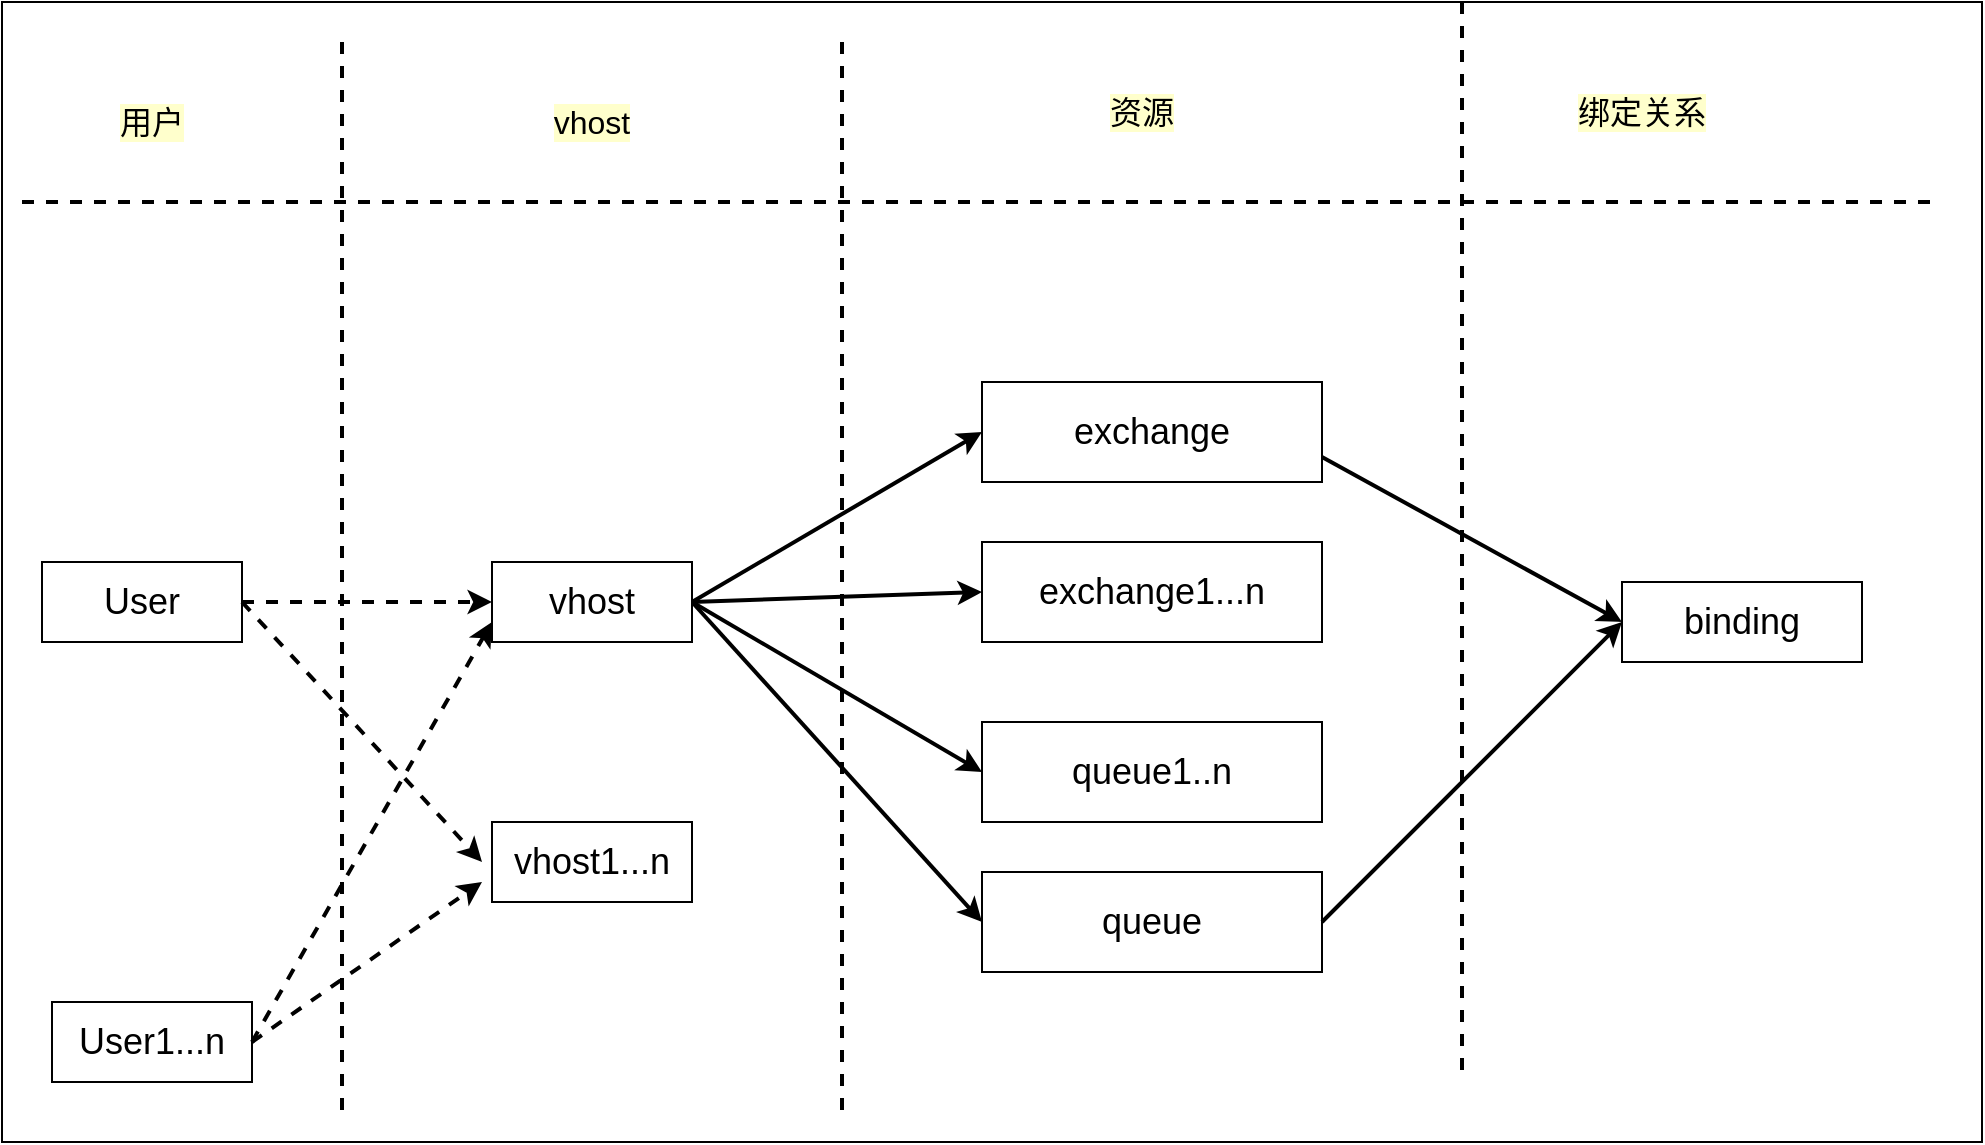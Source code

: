 <mxfile version="26.0.9">
  <diagram name="第 1 页" id="Rp6RsX_k80zBzUGPA9jf">
    <mxGraphModel dx="1242" dy="770" grid="1" gridSize="10" guides="1" tooltips="1" connect="1" arrows="1" fold="1" page="1" pageScale="1" pageWidth="827" pageHeight="1169" background="#ffffff" math="0" shadow="0">
      <root>
        <mxCell id="0" />
        <mxCell id="1" parent="0" />
        <mxCell id="lyd2s_9okQ7E43MFHWTp-28" value="" style="rounded=0;whiteSpace=wrap;html=1;" parent="1" vertex="1">
          <mxGeometry x="20" y="100" width="990" height="570" as="geometry" />
        </mxCell>
        <mxCell id="lyd2s_9okQ7E43MFHWTp-1" value="&lt;font style=&quot;font-size: 18px;&quot;&gt;User&lt;/font&gt;" style="rounded=0;whiteSpace=wrap;html=1;" parent="1" vertex="1">
          <mxGeometry x="40" y="380" width="100" height="40" as="geometry" />
        </mxCell>
        <mxCell id="lyd2s_9okQ7E43MFHWTp-3" value="" style="endArrow=none;dashed=1;html=1;rounded=0;endSize=6;strokeWidth=2;" parent="1" edge="1">
          <mxGeometry width="50" height="50" relative="1" as="geometry">
            <mxPoint x="30" y="200" as="sourcePoint" />
            <mxPoint x="990" y="200" as="targetPoint" />
          </mxGeometry>
        </mxCell>
        <mxCell id="lyd2s_9okQ7E43MFHWTp-5" value="" style="endArrow=none;dashed=1;html=1;rounded=0;strokeWidth=2;" parent="1" edge="1">
          <mxGeometry width="50" height="50" relative="1" as="geometry">
            <mxPoint x="440" y="120" as="sourcePoint" />
            <mxPoint x="440" y="660" as="targetPoint" />
          </mxGeometry>
        </mxCell>
        <mxCell id="lyd2s_9okQ7E43MFHWTp-6" value="用户" style="text;html=1;align=center;verticalAlign=middle;whiteSpace=wrap;rounded=0;fontSize=16;labelBackgroundColor=#FFFFCC;" parent="1" vertex="1">
          <mxGeometry x="40" y="150" width="110" height="20" as="geometry" />
        </mxCell>
        <mxCell id="lyd2s_9okQ7E43MFHWTp-7" value="&lt;font style=&quot;font-size: 18px;&quot;&gt;exchange&lt;/font&gt;" style="rounded=0;whiteSpace=wrap;html=1;fontSize=14;" parent="1" vertex="1">
          <mxGeometry x="510" y="290" width="170" height="50" as="geometry" />
        </mxCell>
        <mxCell id="lyd2s_9okQ7E43MFHWTp-8" value="queue" style="rounded=0;whiteSpace=wrap;html=1;fontSize=18;" parent="1" vertex="1">
          <mxGeometry x="510" y="535" width="170" height="50" as="geometry" />
        </mxCell>
        <mxCell id="lyd2s_9okQ7E43MFHWTp-9" value="vhost" style="text;html=1;align=center;verticalAlign=middle;whiteSpace=wrap;rounded=0;fontSize=16;labelBackgroundColor=#FFFFCC;" parent="1" vertex="1">
          <mxGeometry x="235" y="142.5" width="160" height="35" as="geometry" />
        </mxCell>
        <mxCell id="lyd2s_9okQ7E43MFHWTp-10" value="资源" style="text;html=1;align=center;verticalAlign=middle;whiteSpace=wrap;rounded=0;fontSize=16;labelBackgroundColor=#FFFFCC;" parent="1" vertex="1">
          <mxGeometry x="520" y="140" width="140" height="30" as="geometry" />
        </mxCell>
        <mxCell id="lyd2s_9okQ7E43MFHWTp-12" value="binding" style="rounded=0;whiteSpace=wrap;html=1;fontSize=18;" parent="1" vertex="1">
          <mxGeometry x="830" y="390" width="120" height="40" as="geometry" />
        </mxCell>
        <mxCell id="lyd2s_9okQ7E43MFHWTp-16" value="" style="endArrow=classic;html=1;rounded=0;exitX=1;exitY=0.75;exitDx=0;exitDy=0;entryX=0;entryY=0.5;entryDx=0;entryDy=0;strokeWidth=2;" parent="1" source="lyd2s_9okQ7E43MFHWTp-7" target="lyd2s_9okQ7E43MFHWTp-12" edge="1">
          <mxGeometry width="50" height="50" relative="1" as="geometry">
            <mxPoint x="680" y="330" as="sourcePoint" />
            <mxPoint x="770" y="420" as="targetPoint" />
          </mxGeometry>
        </mxCell>
        <mxCell id="lyd2s_9okQ7E43MFHWTp-22" value="" style="endArrow=classic;html=1;rounded=0;entryX=0;entryY=0.5;entryDx=0;entryDy=0;exitX=1;exitY=0.5;exitDx=0;exitDy=0;strokeWidth=2;" parent="1" source="lyd2s_9okQ7E43MFHWTp-8" target="lyd2s_9okQ7E43MFHWTp-12" edge="1">
          <mxGeometry width="50" height="50" relative="1" as="geometry">
            <mxPoint x="680" y="550" as="sourcePoint" />
            <mxPoint x="790" y="570" as="targetPoint" />
          </mxGeometry>
        </mxCell>
        <mxCell id="lyd2s_9okQ7E43MFHWTp-24" value="" style="endArrow=none;dashed=1;html=1;rounded=0;strokeWidth=2;" parent="1" edge="1">
          <mxGeometry width="50" height="50" relative="1" as="geometry">
            <mxPoint x="190" y="120" as="sourcePoint" />
            <mxPoint x="190" y="660" as="targetPoint" />
          </mxGeometry>
        </mxCell>
        <mxCell id="lyd2s_9okQ7E43MFHWTp-25" value="" style="endArrow=classic;html=1;rounded=0;entryX=0;entryY=0.5;entryDx=0;entryDy=0;strokeWidth=2;exitX=1;exitY=0.5;exitDx=0;exitDy=0;" parent="1" source="6GzSAq4PURwXcJo1KvY--2" target="lyd2s_9okQ7E43MFHWTp-7" edge="1">
          <mxGeometry width="50" height="50" relative="1" as="geometry">
            <mxPoint x="370" y="400" as="sourcePoint" />
            <mxPoint x="220" y="310" as="targetPoint" />
          </mxGeometry>
        </mxCell>
        <mxCell id="lyd2s_9okQ7E43MFHWTp-27" value="" style="endArrow=classic;html=1;rounded=0;entryX=0;entryY=0.5;entryDx=0;entryDy=0;strokeWidth=2;" parent="1" target="lyd2s_9okQ7E43MFHWTp-8" edge="1">
          <mxGeometry width="50" height="50" relative="1" as="geometry">
            <mxPoint x="365" y="400" as="sourcePoint" />
            <mxPoint x="270" y="390" as="targetPoint" />
          </mxGeometry>
        </mxCell>
        <mxCell id="6GzSAq4PURwXcJo1KvY--2" value="&lt;font style=&quot;font-size: 18px;&quot;&gt;vhost&lt;/font&gt;" style="rounded=0;whiteSpace=wrap;html=1;" parent="1" vertex="1">
          <mxGeometry x="265" y="380" width="100" height="40" as="geometry" />
        </mxCell>
        <mxCell id="6GzSAq4PURwXcJo1KvY--3" value="" style="endArrow=none;dashed=1;html=1;rounded=0;strokeWidth=2;" parent="1" edge="1">
          <mxGeometry width="50" height="50" relative="1" as="geometry">
            <mxPoint x="750" y="100" as="sourcePoint" />
            <mxPoint x="750" y="640" as="targetPoint" />
          </mxGeometry>
        </mxCell>
        <mxCell id="6GzSAq4PURwXcJo1KvY--4" value="绑定关系" style="text;html=1;align=center;verticalAlign=middle;whiteSpace=wrap;rounded=0;fontSize=16;labelBackgroundColor=#FFFFCC;" parent="1" vertex="1">
          <mxGeometry x="770" y="140" width="140" height="30" as="geometry" />
        </mxCell>
        <mxCell id="6GzSAq4PURwXcJo1KvY--5" value="" style="endArrow=classic;html=1;rounded=0;exitX=1;exitY=0.5;exitDx=0;exitDy=0;entryX=0;entryY=0.5;entryDx=0;entryDy=0;curved=0;strokeWidth=2;dashed=1;" parent="1" source="lyd2s_9okQ7E43MFHWTp-1" target="6GzSAq4PURwXcJo1KvY--2" edge="1">
          <mxGeometry width="50" height="50" relative="1" as="geometry">
            <mxPoint x="230" y="560" as="sourcePoint" />
            <mxPoint x="280" y="510" as="targetPoint" />
          </mxGeometry>
        </mxCell>
        <mxCell id="6GzSAq4PURwXcJo1KvY--6" value="&lt;font style=&quot;font-size: 18px;&quot;&gt;vhost1...n&lt;/font&gt;" style="rounded=0;whiteSpace=wrap;html=1;" parent="1" vertex="1">
          <mxGeometry x="265" y="510" width="100" height="40" as="geometry" />
        </mxCell>
        <mxCell id="6GzSAq4PURwXcJo1KvY--7" value="" style="endArrow=classic;html=1;rounded=0;exitX=1;exitY=0.5;exitDx=0;exitDy=0;dashed=1;strokeWidth=2;" parent="1" source="lyd2s_9okQ7E43MFHWTp-1" edge="1">
          <mxGeometry width="50" height="50" relative="1" as="geometry">
            <mxPoint x="210" y="580" as="sourcePoint" />
            <mxPoint x="260" y="530" as="targetPoint" />
          </mxGeometry>
        </mxCell>
        <mxCell id="6GzSAq4PURwXcJo1KvY--8" value="&lt;font style=&quot;font-size: 18px;&quot;&gt;User1...n&lt;/font&gt;" style="rounded=0;whiteSpace=wrap;html=1;" parent="1" vertex="1">
          <mxGeometry x="45" y="600" width="100" height="40" as="geometry" />
        </mxCell>
        <mxCell id="6GzSAq4PURwXcJo1KvY--9" value="exchange1...n" style="rounded=0;whiteSpace=wrap;html=1;fontSize=18;" parent="1" vertex="1">
          <mxGeometry x="510" y="370" width="170" height="50" as="geometry" />
        </mxCell>
        <mxCell id="6GzSAq4PURwXcJo1KvY--10" value="queue1..n" style="rounded=0;whiteSpace=wrap;html=1;fontSize=18;" parent="1" vertex="1">
          <mxGeometry x="510" y="460" width="170" height="50" as="geometry" />
        </mxCell>
        <mxCell id="6GzSAq4PURwXcJo1KvY--11" value="" style="endArrow=classic;html=1;rounded=0;exitX=1;exitY=0.5;exitDx=0;exitDy=0;entryX=0;entryY=0.5;entryDx=0;entryDy=0;strokeWidth=2;" parent="1" source="6GzSAq4PURwXcJo1KvY--2" target="6GzSAq4PURwXcJo1KvY--9" edge="1">
          <mxGeometry width="50" height="50" relative="1" as="geometry">
            <mxPoint x="460" y="430" as="sourcePoint" />
            <mxPoint x="510" y="380" as="targetPoint" />
          </mxGeometry>
        </mxCell>
        <mxCell id="6GzSAq4PURwXcJo1KvY--12" value="" style="endArrow=classic;html=1;rounded=0;entryX=0;entryY=0.5;entryDx=0;entryDy=0;strokeWidth=2;" parent="1" target="6GzSAq4PURwXcJo1KvY--10" edge="1">
          <mxGeometry width="50" height="50" relative="1" as="geometry">
            <mxPoint x="365" y="400" as="sourcePoint" />
            <mxPoint x="510" y="570" as="targetPoint" />
          </mxGeometry>
        </mxCell>
        <mxCell id="6GzSAq4PURwXcJo1KvY--13" value="" style="endArrow=classic;html=1;rounded=0;exitX=1;exitY=0.5;exitDx=0;exitDy=0;entryX=0;entryY=0.75;entryDx=0;entryDy=0;dashed=1;strokeWidth=2;" parent="1" source="6GzSAq4PURwXcJo1KvY--8" target="6GzSAq4PURwXcJo1KvY--2" edge="1">
          <mxGeometry width="50" height="50" relative="1" as="geometry">
            <mxPoint x="150" y="620" as="sourcePoint" />
            <mxPoint x="260" y="410" as="targetPoint" />
          </mxGeometry>
        </mxCell>
        <mxCell id="6GzSAq4PURwXcJo1KvY--14" value="" style="endArrow=classic;html=1;rounded=0;exitX=1;exitY=0.5;exitDx=0;exitDy=0;dashed=1;strokeWidth=2;" parent="1" source="6GzSAq4PURwXcJo1KvY--8" edge="1">
          <mxGeometry width="50" height="50" relative="1" as="geometry">
            <mxPoint x="210" y="580" as="sourcePoint" />
            <mxPoint x="260" y="540" as="targetPoint" />
          </mxGeometry>
        </mxCell>
      </root>
    </mxGraphModel>
  </diagram>
</mxfile>
